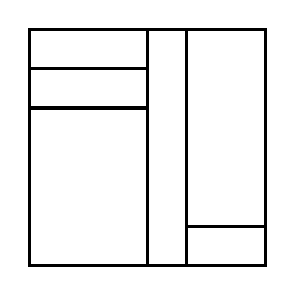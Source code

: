 \begin{tikzpicture}[very thick, scale=.5]
    \draw (0,5) rectangle (3,6);
    \draw (0,4) rectangle (3,5);
    \draw (0,0) rectangle (3,4);
    \draw (3,0) rectangle (4,6);
    \draw (4,1) rectangle (6,6);
    \draw (4,0) rectangle (6,1);
\end{tikzpicture}
